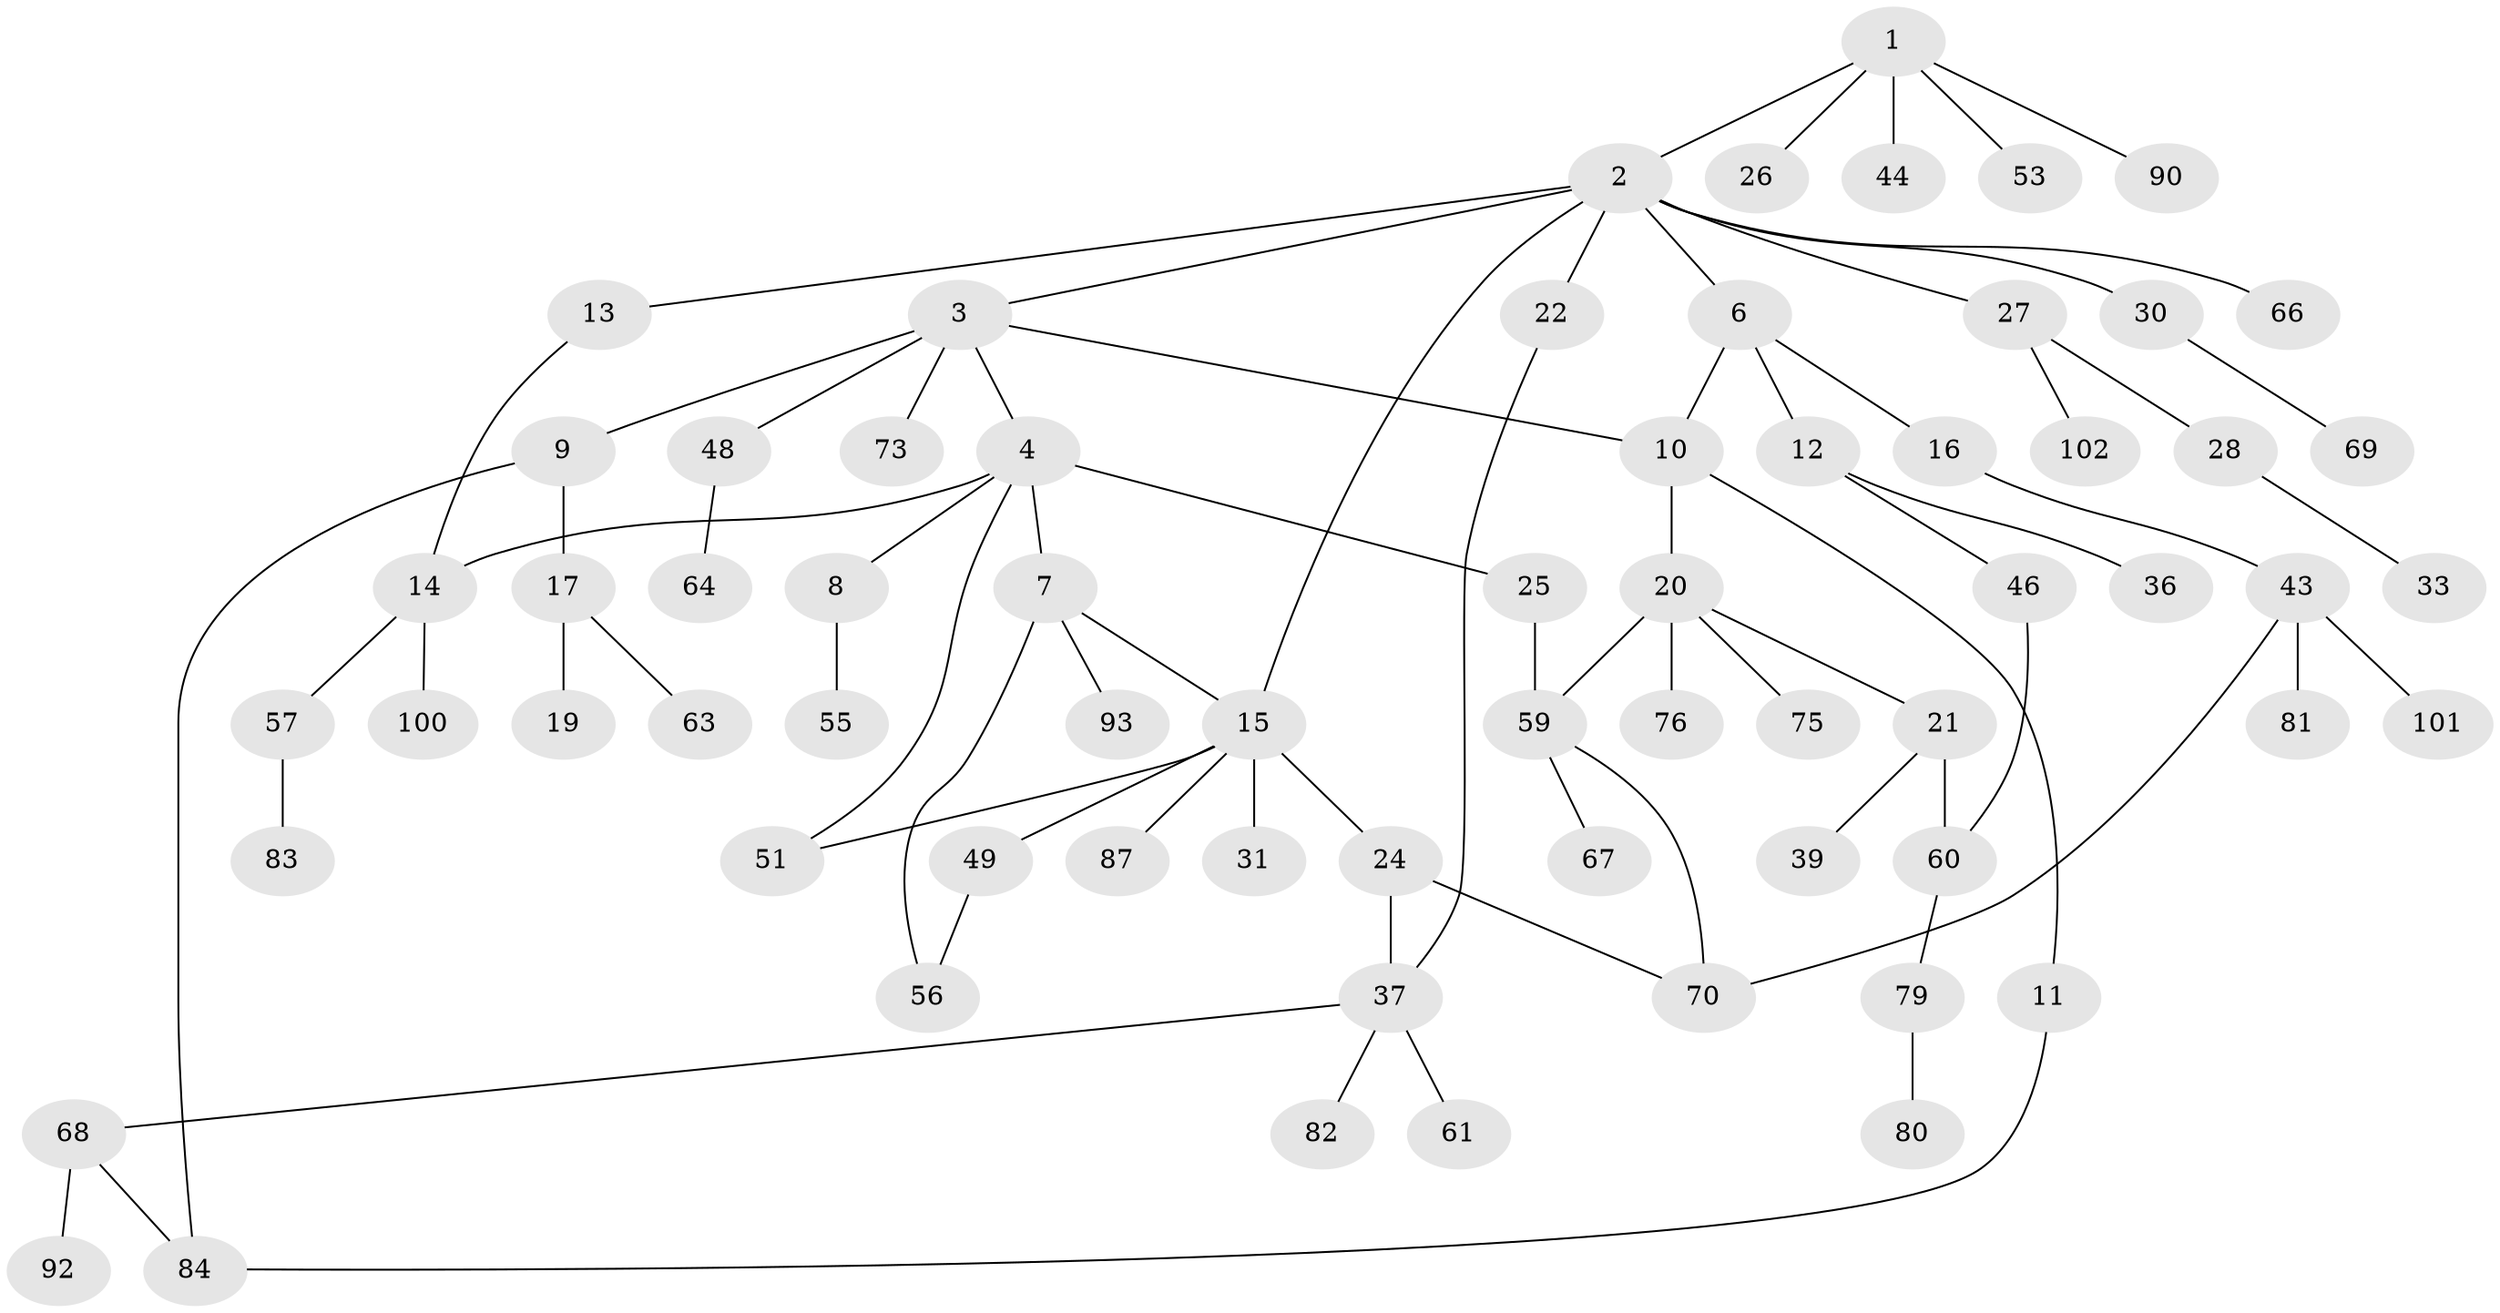 // original degree distribution, {6: 0.01904761904761905, 7: 0.02857142857142857, 4: 0.0761904761904762, 5: 0.0380952380952381, 2: 0.37142857142857144, 3: 0.10476190476190476, 1: 0.3619047619047619}
// Generated by graph-tools (version 1.1) at 2025/41/03/06/25 10:41:31]
// undirected, 67 vertices, 78 edges
graph export_dot {
graph [start="1"]
  node [color=gray90,style=filled];
  1 [super="+32"];
  2 [super="+5"];
  3 [super="+34"];
  4 [super="+86"];
  6 [super="+104"];
  7 [super="+74"];
  8 [super="+35"];
  9 [super="+105"];
  10 [super="+77"];
  11 [super="+47"];
  12 [super="+29"];
  13 [super="+45"];
  14 [super="+18"];
  15 [super="+88"];
  16 [super="+42"];
  17 [super="+38"];
  19;
  20 [super="+23"];
  21;
  22 [super="+65"];
  24;
  25 [super="+40"];
  26;
  27 [super="+50"];
  28;
  30 [super="+41"];
  31 [super="+54"];
  33 [super="+94"];
  36 [super="+96"];
  37 [super="+52"];
  39;
  43 [super="+89"];
  44;
  46 [super="+58"];
  48;
  49 [super="+97"];
  51 [super="+71"];
  53;
  55;
  56;
  57 [super="+78"];
  59 [super="+95"];
  60 [super="+62"];
  61;
  63 [super="+72"];
  64;
  66;
  67;
  68 [super="+99"];
  69;
  70 [super="+85"];
  73;
  75;
  76;
  79;
  80 [super="+91"];
  81;
  82 [super="+103"];
  83;
  84 [super="+98"];
  87;
  90;
  92;
  93;
  100;
  101;
  102;
  1 -- 2;
  1 -- 26;
  1 -- 44;
  1 -- 53;
  1 -- 90;
  2 -- 3;
  2 -- 6;
  2 -- 13;
  2 -- 22;
  2 -- 27;
  2 -- 66;
  2 -- 30;
  2 -- 15;
  3 -- 4;
  3 -- 9;
  3 -- 10;
  3 -- 73;
  3 -- 48;
  4 -- 7 [weight=2];
  4 -- 8;
  4 -- 14;
  4 -- 25;
  4 -- 51;
  6 -- 12;
  6 -- 16;
  6 -- 10;
  7 -- 56;
  7 -- 93;
  7 -- 15;
  8 -- 55;
  9 -- 17;
  9 -- 84;
  10 -- 11;
  10 -- 20;
  11 -- 84;
  12 -- 46;
  12 -- 36;
  13 -- 14;
  14 -- 57;
  14 -- 100;
  15 -- 24;
  15 -- 31;
  15 -- 49;
  15 -- 87;
  15 -- 51;
  16 -- 43;
  17 -- 19;
  17 -- 63;
  20 -- 21;
  20 -- 75;
  20 -- 59;
  20 -- 76;
  21 -- 39;
  21 -- 60;
  22 -- 37;
  24 -- 70;
  24 -- 37;
  25 -- 59;
  27 -- 28;
  27 -- 102;
  28 -- 33;
  30 -- 69;
  37 -- 82;
  37 -- 68;
  37 -- 61;
  43 -- 70;
  43 -- 81;
  43 -- 101;
  46 -- 60;
  48 -- 64;
  49 -- 56;
  57 -- 83;
  59 -- 67;
  59 -- 70;
  60 -- 79;
  68 -- 92;
  68 -- 84;
  79 -- 80;
}
